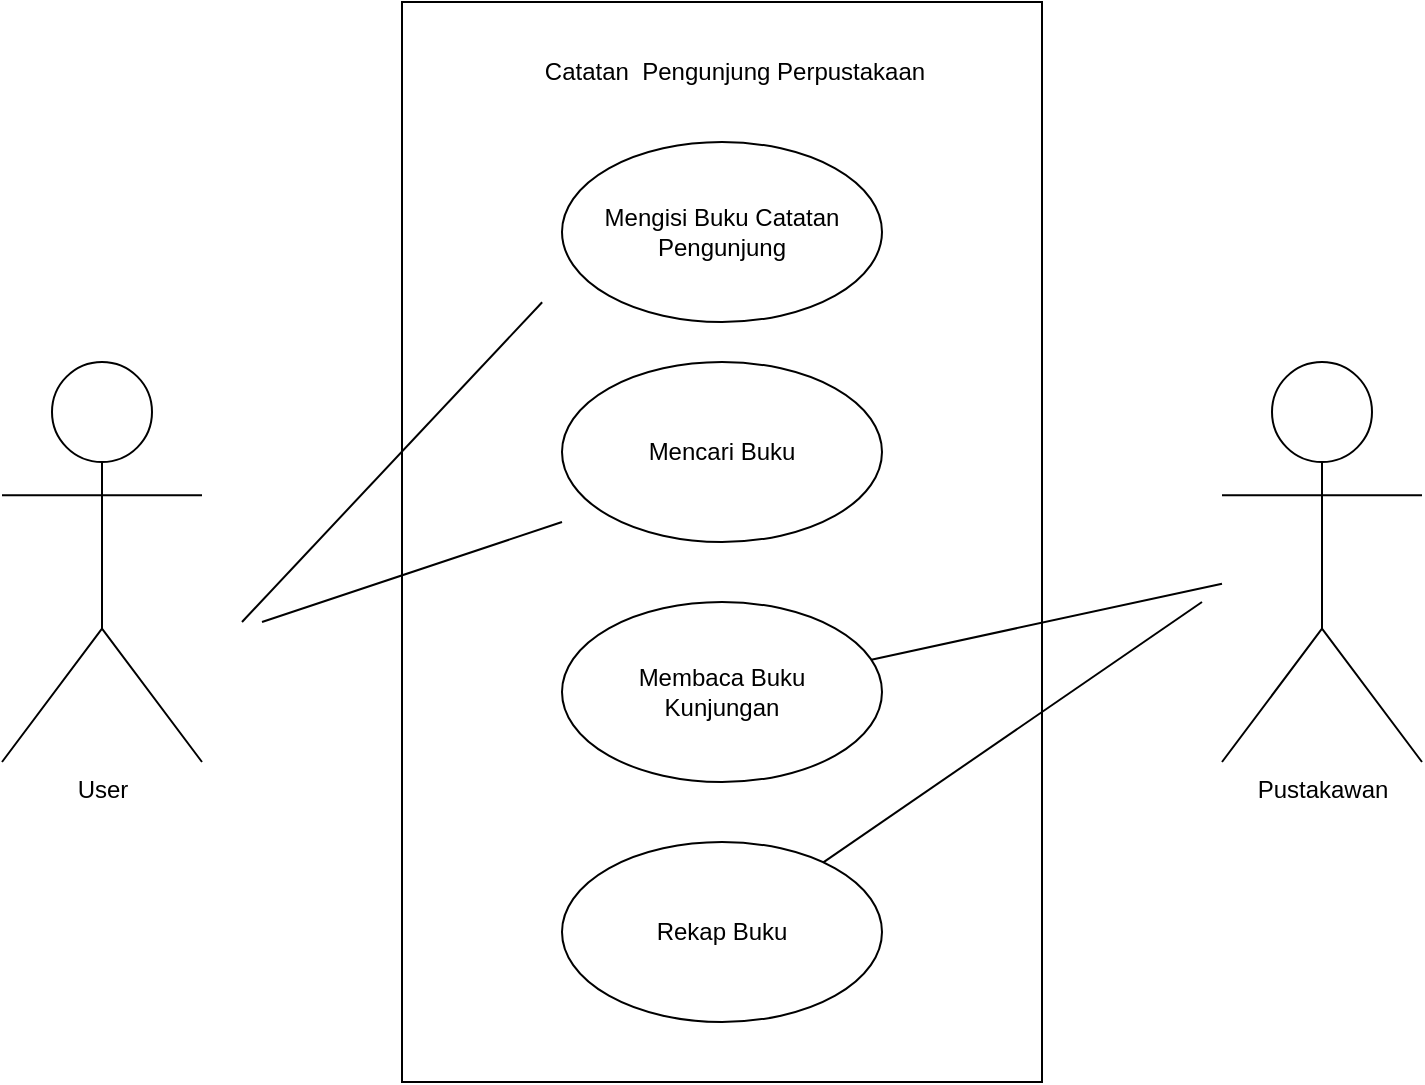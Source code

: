 <mxfile version="22.1.21" type="github">
  <diagram name="Page-1" id="Bj3cQ0W4sJrUu_Hu8OXL">
    <mxGraphModel dx="1434" dy="772" grid="1" gridSize="10" guides="1" tooltips="1" connect="1" arrows="1" fold="1" page="1" pageScale="1" pageWidth="850" pageHeight="1100" math="0" shadow="0">
      <root>
        <mxCell id="0" />
        <mxCell id="1" parent="0" />
        <mxCell id="m0BKGiWKORrvZRDuk88W-3" value="" style="rounded=0;whiteSpace=wrap;html=1;" vertex="1" parent="1">
          <mxGeometry x="280" y="140" width="320" height="540" as="geometry" />
        </mxCell>
        <mxCell id="m0BKGiWKORrvZRDuk88W-4" value="" style="ellipse;whiteSpace=wrap;html=1;" vertex="1" parent="1">
          <mxGeometry x="360" y="210" width="160" height="90" as="geometry" />
        </mxCell>
        <mxCell id="m0BKGiWKORrvZRDuk88W-5" value="" style="ellipse;whiteSpace=wrap;html=1;" vertex="1" parent="1">
          <mxGeometry x="360" y="320" width="160" height="90" as="geometry" />
        </mxCell>
        <mxCell id="m0BKGiWKORrvZRDuk88W-6" value="" style="ellipse;whiteSpace=wrap;html=1;" vertex="1" parent="1">
          <mxGeometry x="360" y="440" width="160" height="90" as="geometry" />
        </mxCell>
        <mxCell id="m0BKGiWKORrvZRDuk88W-7" value="" style="ellipse;whiteSpace=wrap;html=1;" vertex="1" parent="1">
          <mxGeometry x="360" y="560" width="160" height="90" as="geometry" />
        </mxCell>
        <mxCell id="m0BKGiWKORrvZRDuk88W-9" value="Catatan&amp;nbsp; Pengunjung Perpustakaan" style="text;html=1;strokeColor=none;fillColor=none;align=center;verticalAlign=middle;whiteSpace=wrap;rounded=0;" vertex="1" parent="1">
          <mxGeometry x="330" y="150" width="232.5" height="50" as="geometry" />
        </mxCell>
        <mxCell id="m0BKGiWKORrvZRDuk88W-10" value="Mengisi Buku Catatan Pengunjung" style="text;html=1;strokeColor=none;fillColor=none;align=center;verticalAlign=middle;whiteSpace=wrap;rounded=0;" vertex="1" parent="1">
          <mxGeometry x="360" y="240" width="160" height="30" as="geometry" />
        </mxCell>
        <mxCell id="m0BKGiWKORrvZRDuk88W-11" value="Mencari Buku" style="text;html=1;strokeColor=none;fillColor=none;align=center;verticalAlign=middle;whiteSpace=wrap;rounded=0;" vertex="1" parent="1">
          <mxGeometry x="395" y="350" width="90" height="30" as="geometry" />
        </mxCell>
        <mxCell id="m0BKGiWKORrvZRDuk88W-12" value="Membaca Buku Kunjungan" style="text;html=1;strokeColor=none;fillColor=none;align=center;verticalAlign=middle;whiteSpace=wrap;rounded=0;" vertex="1" parent="1">
          <mxGeometry x="380" y="470" width="120" height="30" as="geometry" />
        </mxCell>
        <mxCell id="m0BKGiWKORrvZRDuk88W-13" value="Rekap Buku" style="text;html=1;strokeColor=none;fillColor=none;align=center;verticalAlign=middle;whiteSpace=wrap;rounded=0;" vertex="1" parent="1">
          <mxGeometry x="400" y="590" width="80" height="30" as="geometry" />
        </mxCell>
        <mxCell id="m0BKGiWKORrvZRDuk88W-14" value="User" style="shape=umlActor;verticalLabelPosition=bottom;verticalAlign=top;html=1;outlineConnect=0;" vertex="1" parent="1">
          <mxGeometry x="80" y="320" width="100" height="200" as="geometry" />
        </mxCell>
        <mxCell id="m0BKGiWKORrvZRDuk88W-15" value="Pustakawan" style="shape=umlActor;verticalLabelPosition=bottom;verticalAlign=top;html=1;outlineConnect=0;" vertex="1" parent="1">
          <mxGeometry x="690" y="320" width="100" height="200" as="geometry" />
        </mxCell>
        <mxCell id="m0BKGiWKORrvZRDuk88W-22" value="" style="endArrow=none;html=1;rounded=0;entryX=0.219;entryY=0.278;entryDx=0;entryDy=0;entryPerimeter=0;" edge="1" parent="1" target="m0BKGiWKORrvZRDuk88W-3">
          <mxGeometry width="50" height="50" relative="1" as="geometry">
            <mxPoint x="200" y="450" as="sourcePoint" />
            <mxPoint x="450" y="380" as="targetPoint" />
          </mxGeometry>
        </mxCell>
        <mxCell id="m0BKGiWKORrvZRDuk88W-23" value="" style="endArrow=none;html=1;rounded=0;" edge="1" parent="1">
          <mxGeometry width="50" height="50" relative="1" as="geometry">
            <mxPoint x="210" y="450" as="sourcePoint" />
            <mxPoint x="360" y="400" as="targetPoint" />
          </mxGeometry>
        </mxCell>
        <mxCell id="m0BKGiWKORrvZRDuk88W-24" value="" style="endArrow=none;html=1;rounded=0;" edge="1" parent="1" source="m0BKGiWKORrvZRDuk88W-15" target="m0BKGiWKORrvZRDuk88W-6">
          <mxGeometry width="50" height="50" relative="1" as="geometry">
            <mxPoint x="660" y="460" as="sourcePoint" />
            <mxPoint x="450" y="380" as="targetPoint" />
          </mxGeometry>
        </mxCell>
        <mxCell id="m0BKGiWKORrvZRDuk88W-25" value="" style="endArrow=none;html=1;rounded=0;" edge="1" parent="1" source="m0BKGiWKORrvZRDuk88W-7">
          <mxGeometry width="50" height="50" relative="1" as="geometry">
            <mxPoint x="400" y="430" as="sourcePoint" />
            <mxPoint x="680" y="440" as="targetPoint" />
          </mxGeometry>
        </mxCell>
      </root>
    </mxGraphModel>
  </diagram>
</mxfile>
